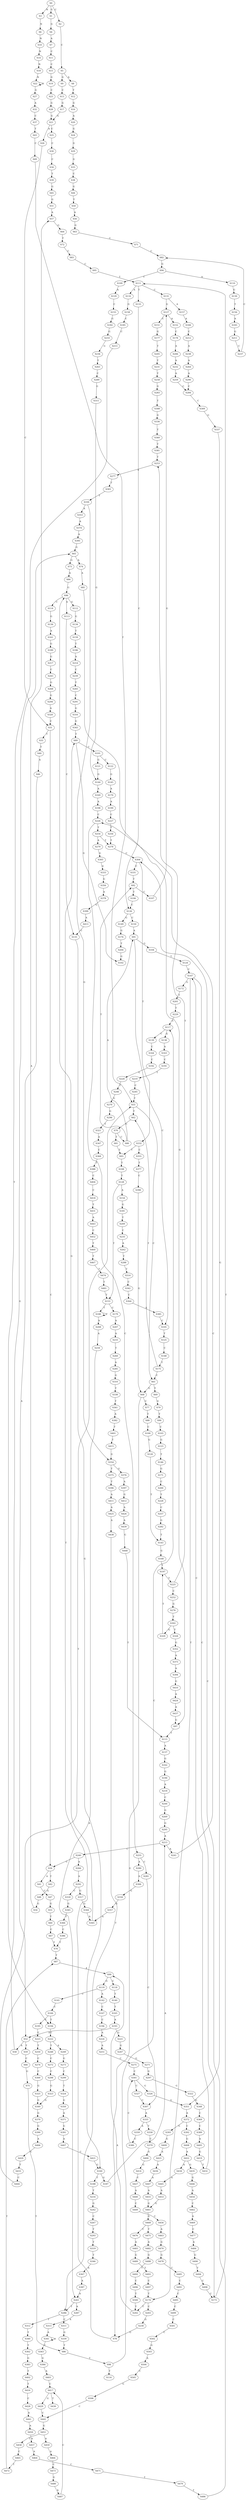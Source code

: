 strict digraph  {
	S0 -> S1 [ label = G ];
	S0 -> S2 [ label = C ];
	S0 -> S3 [ label = N ];
	S1 -> S4 [ label = G ];
	S2 -> S5 [ label = C ];
	S3 -> S6 [ label = N ];
	S4 -> S7 [ label = A ];
	S5 -> S8 [ label = A ];
	S5 -> S9 [ label = G ];
	S6 -> S10 [ label = N ];
	S7 -> S11 [ label = C ];
	S8 -> S12 [ label = T ];
	S9 -> S13 [ label = C ];
	S10 -> S14 [ label = N ];
	S11 -> S15 [ label = C ];
	S12 -> S16 [ label = G ];
	S13 -> S17 [ label = G ];
	S14 -> S18 [ label = N ];
	S15 -> S19 [ label = G ];
	S16 -> S20 [ label = A ];
	S17 -> S21 [ label = G ];
	S18 -> S22 [ label = N ];
	S19 -> S23 [ label = C ];
	S20 -> S24 [ label = G ];
	S21 -> S25 [ label = C ];
	S21 -> S26 [ label = A ];
	S22 -> S27 [ label = G ];
	S22 -> S22 [ label = N ];
	S23 -> S28 [ label = G ];
	S24 -> S29 [ label = G ];
	S25 -> S30 [ label = C ];
	S26 -> S31 [ label = C ];
	S27 -> S32 [ label = A ];
	S28 -> S21 [ label = G ];
	S29 -> S33 [ label = G ];
	S30 -> S34 [ label = C ];
	S31 -> S35 [ label = T ];
	S31 -> S36 [ label = C ];
	S32 -> S37 [ label = C ];
	S33 -> S38 [ label = C ];
	S34 -> S39 [ label = T ];
	S35 -> S40 [ label = T ];
	S36 -> S41 [ label = A ];
	S36 -> S42 [ label = T ];
	S37 -> S43 [ label = T ];
	S38 -> S44 [ label = G ];
	S39 -> S45 [ label = G ];
	S40 -> S46 [ label = A ];
	S41 -> S47 [ label = C ];
	S42 -> S48 [ label = G ];
	S43 -> S49 [ label = C ];
	S44 -> S50 [ label = T ];
	S45 -> S51 [ label = G ];
	S46 -> S52 [ label = A ];
	S47 -> S53 [ label = G ];
	S48 -> S54 [ label = G ];
	S49 -> S55 [ label = T ];
	S50 -> S56 [ label = A ];
	S51 -> S57 [ label = A ];
	S52 -> S58 [ label = A ];
	S52 -> S59 [ label = T ];
	S53 -> S60 [ label = T ];
	S54 -> S57 [ label = A ];
	S55 -> S61 [ label = C ];
	S55 -> S62 [ label = T ];
	S56 -> S63 [ label = G ];
	S57 -> S64 [ label = G ];
	S58 -> S65 [ label = G ];
	S59 -> S66 [ label = C ];
	S60 -> S67 [ label = C ];
	S61 -> S68 [ label = G ];
	S61 -> S69 [ label = T ];
	S62 -> S70 [ label = C ];
	S63 -> S71 [ label = C ];
	S64 -> S72 [ label = T ];
	S65 -> S73 [ label = G ];
	S65 -> S74 [ label = A ];
	S66 -> S75 [ label = G ];
	S67 -> S76 [ label = T ];
	S68 -> S77 [ label = C ];
	S68 -> S78 [ label = G ];
	S69 -> S79 [ label = G ];
	S70 -> S80 [ label = C ];
	S70 -> S81 [ label = T ];
	S71 -> S82 [ label = C ];
	S72 -> S83 [ label = C ];
	S73 -> S84 [ label = A ];
	S74 -> S85 [ label = A ];
	S75 -> S86 [ label = T ];
	S76 -> S87 [ label = T ];
	S77 -> S88 [ label = T ];
	S78 -> S89 [ label = T ];
	S79 -> S90 [ label = T ];
	S80 -> S91 [ label = A ];
	S80 -> S92 [ label = T ];
	S81 -> S93 [ label = T ];
	S82 -> S94 [ label = G ];
	S83 -> S95 [ label = C ];
	S84 -> S96 [ label = G ];
	S85 -> S97 [ label = G ];
	S86 -> S98 [ label = T ];
	S87 -> S99 [ label = A ];
	S88 -> S100 [ label = C ];
	S89 -> S101 [ label = C ];
	S89 -> S102 [ label = G ];
	S90 -> S103 [ label = C ];
	S91 -> S104 [ label = G ];
	S91 -> S105 [ label = C ];
	S92 -> S106 [ label = T ];
	S92 -> S107 [ label = C ];
	S93 -> S108 [ label = T ];
	S94 -> S109 [ label = C ];
	S94 -> S110 [ label = A ];
	S95 -> S111 [ label = T ];
	S96 -> S112 [ label = G ];
	S96 -> S113 [ label = A ];
	S96 -> S114 [ label = C ];
	S97 -> S115 [ label = T ];
	S98 -> S116 [ label = T ];
	S98 -> S117 [ label = C ];
	S99 -> S118 [ label = C ];
	S99 -> S119 [ label = G ];
	S100 -> S120 [ label = G ];
	S101 -> S121 [ label = G ];
	S101 -> S122 [ label = C ];
	S103 -> S123 [ label = G ];
	S104 -> S124 [ label = T ];
	S105 -> S125 [ label = T ];
	S106 -> S126 [ label = C ];
	S107 -> S127 [ label = G ];
	S108 -> S128 [ label = T ];
	S109 -> S129 [ label = A ];
	S110 -> S130 [ label = G ];
	S111 -> S131 [ label = C ];
	S111 -> S132 [ label = A ];
	S111 -> S133 [ label = T ];
	S112 -> S134 [ label = G ];
	S113 -> S135 [ label = C ];
	S114 -> S136 [ label = G ];
	S115 -> S137 [ label = A ];
	S117 -> S138 [ label = G ];
	S117 -> S139 [ label = C ];
	S118 -> S140 [ label = T ];
	S119 -> S141 [ label = C ];
	S119 -> S142 [ label = A ];
	S120 -> S143 [ label = T ];
	S121 -> S144 [ label = G ];
	S122 -> S145 [ label = G ];
	S123 -> S146 [ label = T ];
	S124 -> S147 [ label = C ];
	S125 -> S148 [ label = C ];
	S126 -> S149 [ label = G ];
	S126 -> S150 [ label = C ];
	S127 -> S151 [ label = C ];
	S127 -> S152 [ label = A ];
	S128 -> S153 [ label = T ];
	S128 -> S154 [ label = A ];
	S129 -> S155 [ label = C ];
	S130 -> S156 [ label = T ];
	S131 -> S157 [ label = A ];
	S131 -> S127 [ label = G ];
	S132 -> S158 [ label = G ];
	S133 -> S126 [ label = C ];
	S134 -> S159 [ label = T ];
	S135 -> S160 [ label = G ];
	S136 -> S161 [ label = A ];
	S137 -> S162 [ label = G ];
	S138 -> S163 [ label = A ];
	S139 -> S164 [ label = C ];
	S140 -> S165 [ label = T ];
	S141 -> S166 [ label = C ];
	S142 -> S167 [ label = C ];
	S143 -> S168 [ label = G ];
	S144 -> S169 [ label = A ];
	S145 -> S170 [ label = A ];
	S146 -> S171 [ label = G ];
	S147 -> S172 [ label = G ];
	S147 -> S173 [ label = C ];
	S147 -> S174 [ label = T ];
	S148 -> S175 [ label = T ];
	S149 -> S176 [ label = G ];
	S150 -> S91 [ label = A ];
	S151 -> S177 [ label = G ];
	S152 -> S178 [ label = C ];
	S153 -> S179 [ label = C ];
	S153 -> S180 [ label = T ];
	S154 -> S181 [ label = G ];
	S155 -> S182 [ label = G ];
	S156 -> S183 [ label = A ];
	S157 -> S184 [ label = A ];
	S158 -> S185 [ label = C ];
	S159 -> S186 [ label = T ];
	S160 -> S187 [ label = G ];
	S160 -> S188 [ label = T ];
	S161 -> S189 [ label = G ];
	S162 -> S190 [ label = G ];
	S163 -> S191 [ label = C ];
	S164 -> S192 [ label = C ];
	S165 -> S193 [ label = A ];
	S166 -> S194 [ label = T ];
	S166 -> S195 [ label = C ];
	S167 -> S196 [ label = C ];
	S168 -> S197 [ label = T ];
	S169 -> S198 [ label = A ];
	S170 -> S199 [ label = A ];
	S171 -> S200 [ label = C ];
	S172 -> S201 [ label = T ];
	S173 -> S111 [ label = T ];
	S174 -> S202 [ label = T ];
	S174 -> S203 [ label = C ];
	S175 -> S62 [ label = T ];
	S175 -> S61 [ label = C ];
	S176 -> S204 [ label = T ];
	S177 -> S205 [ label = T ];
	S178 -> S206 [ label = A ];
	S179 -> S207 [ label = A ];
	S180 -> S208 [ label = A ];
	S180 -> S180 [ label = T ];
	S181 -> S209 [ label = T ];
	S182 -> S210 [ label = G ];
	S183 -> S211 [ label = G ];
	S184 -> S212 [ label = C ];
	S185 -> S213 [ label = C ];
	S186 -> S214 [ label = A ];
	S187 -> S215 [ label = A ];
	S188 -> S216 [ label = T ];
	S189 -> S217 [ label = G ];
	S190 -> S218 [ label = A ];
	S191 -> S219 [ label = T ];
	S192 -> S220 [ label = G ];
	S193 -> S52 [ label = A ];
	S193 -> S221 [ label = G ];
	S194 -> S222 [ label = C ];
	S195 -> S223 [ label = C ];
	S196 -> S224 [ label = A ];
	S197 -> S225 [ label = T ];
	S198 -> S226 [ label = C ];
	S199 -> S227 [ label = C ];
	S200 -> S228 [ label = T ];
	S201 -> S229 [ label = T ];
	S202 -> S99 [ label = A ];
	S203 -> S230 [ label = G ];
	S204 -> S102 [ label = G ];
	S205 -> S231 [ label = T ];
	S206 -> S232 [ label = A ];
	S207 -> S233 [ label = A ];
	S208 -> S234 [ label = A ];
	S209 -> S235 [ label = C ];
	S210 -> S236 [ label = G ];
	S211 -> S237 [ label = C ];
	S212 -> S238 [ label = A ];
	S213 -> S194 [ label = T ];
	S214 -> S239 [ label = C ];
	S215 -> S240 [ label = C ];
	S215 -> S241 [ label = A ];
	S216 -> S242 [ label = G ];
	S217 -> S243 [ label = C ];
	S218 -> S244 [ label = C ];
	S219 -> S245 [ label = C ];
	S220 -> S246 [ label = T ];
	S221 -> S247 [ label = G ];
	S222 -> S248 [ label = T ];
	S222 -> S249 [ label = A ];
	S223 -> S250 [ label = T ];
	S224 -> S251 [ label = A ];
	S225 -> S252 [ label = C ];
	S225 -> S253 [ label = T ];
	S226 -> S254 [ label = T ];
	S226 -> S255 [ label = C ];
	S227 -> S256 [ label = T ];
	S228 -> S257 [ label = C ];
	S229 -> S117 [ label = C ];
	S230 -> S78 [ label = G ];
	S231 -> S258 [ label = T ];
	S232 -> S259 [ label = A ];
	S233 -> S260 [ label = T ];
	S234 -> S261 [ label = A ];
	S235 -> S262 [ label = A ];
	S236 -> S263 [ label = T ];
	S237 -> S82 [ label = C ];
	S238 -> S264 [ label = A ];
	S239 -> S265 [ label = T ];
	S240 -> S36 [ label = C ];
	S240 -> S266 [ label = A ];
	S241 -> S226 [ label = C ];
	S242 -> S267 [ label = C ];
	S243 -> S268 [ label = G ];
	S244 -> S269 [ label = G ];
	S245 -> S55 [ label = T ];
	S246 -> S270 [ label = G ];
	S247 -> S271 [ label = G ];
	S248 -> S272 [ label = C ];
	S249 -> S273 [ label = G ];
	S250 -> S274 [ label = C ];
	S251 -> S275 [ label = C ];
	S252 -> S276 [ label = G ];
	S253 -> S277 [ label = A ];
	S254 -> S278 [ label = T ];
	S254 -> S279 [ label = A ];
	S255 -> S280 [ label = A ];
	S255 -> S281 [ label = C ];
	S256 -> S278 [ label = T ];
	S257 -> S282 [ label = G ];
	S258 -> S283 [ label = G ];
	S259 -> S284 [ label = C ];
	S260 -> S285 [ label = A ];
	S261 -> S286 [ label = T ];
	S261 -> S287 [ label = A ];
	S262 -> S288 [ label = T ];
	S263 -> S289 [ label = C ];
	S264 -> S290 [ label = A ];
	S265 -> S291 [ label = C ];
	S266 -> S292 [ label = A ];
	S267 -> S293 [ label = T ];
	S268 -> S294 [ label = G ];
	S269 -> S295 [ label = G ];
	S270 -> S296 [ label = G ];
	S271 -> S297 [ label = G ];
	S272 -> S298 [ label = C ];
	S273 -> S299 [ label = C ];
	S274 -> S300 [ label = C ];
	S275 -> S301 [ label = C ];
	S276 -> S302 [ label = T ];
	S277 -> S303 [ label = T ];
	S278 -> S304 [ label = C ];
	S279 -> S305 [ label = G ];
	S280 -> S306 [ label = A ];
	S281 -> S307 [ label = C ];
	S282 -> S143 [ label = T ];
	S283 -> S308 [ label = T ];
	S284 -> S309 [ label = C ];
	S285 -> S310 [ label = G ];
	S286 -> S311 [ label = C ];
	S286 -> S312 [ label = T ];
	S287 -> S313 [ label = A ];
	S288 -> S314 [ label = T ];
	S289 -> S315 [ label = G ];
	S290 -> S284 [ label = C ];
	S291 -> S316 [ label = G ];
	S292 -> S317 [ label = G ];
	S292 -> S318 [ label = C ];
	S293 -> S319 [ label = T ];
	S294 -> S320 [ label = A ];
	S295 -> S215 [ label = A ];
	S296 -> S321 [ label = T ];
	S297 -> S322 [ label = G ];
	S298 -> S323 [ label = G ];
	S299 -> S324 [ label = T ];
	S300 -> S325 [ label = G ];
	S301 -> S326 [ label = G ];
	S301 -> S327 [ label = C ];
	S302 -> S328 [ label = T ];
	S302 -> S329 [ label = G ];
	S303 -> S330 [ label = T ];
	S304 -> S331 [ label = C ];
	S304 -> S332 [ label = T ];
	S305 -> S333 [ label = G ];
	S306 -> S334 [ label = G ];
	S307 -> S335 [ label = A ];
	S308 -> S336 [ label = G ];
	S309 -> S337 [ label = G ];
	S310 -> S338 [ label = T ];
	S311 -> S339 [ label = G ];
	S312 -> S340 [ label = T ];
	S313 -> S341 [ label = A ];
	S314 -> S342 [ label = C ];
	S315 -> S144 [ label = G ];
	S316 -> S343 [ label = G ];
	S317 -> S344 [ label = G ];
	S318 -> S345 [ label = G ];
	S319 -> S346 [ label = T ];
	S320 -> S31 [ label = C ];
	S321 -> S347 [ label = A ];
	S322 -> S348 [ label = G ];
	S323 -> S349 [ label = G ];
	S324 -> S350 [ label = G ];
	S325 -> S349 [ label = G ];
	S326 -> S351 [ label = G ];
	S327 -> S307 [ label = C ];
	S328 -> S352 [ label = G ];
	S329 -> S197 [ label = T ];
	S330 -> S353 [ label = A ];
	S330 -> S354 [ label = G ];
	S331 -> S92 [ label = T ];
	S332 -> S93 [ label = T ];
	S332 -> S355 [ label = C ];
	S333 -> S356 [ label = G ];
	S334 -> S357 [ label = G ];
	S335 -> S358 [ label = T ];
	S335 -> S359 [ label = A ];
	S336 -> S360 [ label = T ];
	S337 -> S351 [ label = G ];
	S338 -> S361 [ label = T ];
	S339 -> S86 [ label = T ];
	S340 -> S362 [ label = T ];
	S341 -> S363 [ label = C ];
	S341 -> S341 [ label = A ];
	S342 -> S364 [ label = C ];
	S343 -> S89 [ label = T ];
	S344 -> S365 [ label = A ];
	S345 -> S366 [ label = T ];
	S346 -> S367 [ label = A ];
	S347 -> S368 [ label = C ];
	S348 -> S369 [ label = C ];
	S349 -> S370 [ label = G ];
	S350 -> S371 [ label = A ];
	S351 -> S372 [ label = A ];
	S352 -> S373 [ label = A ];
	S353 -> S374 [ label = A ];
	S354 -> S375 [ label = T ];
	S354 -> S376 [ label = G ];
	S355 -> S377 [ label = T ];
	S356 -> S378 [ label = A ];
	S357 -> S365 [ label = A ];
	S358 -> S379 [ label = C ];
	S359 -> S380 [ label = C ];
	S360 -> S381 [ label = T ];
	S361 -> S382 [ label = A ];
	S362 -> S383 [ label = G ];
	S363 -> S384 [ label = G ];
	S364 -> S385 [ label = A ];
	S365 -> S96 [ label = G ];
	S366 -> S386 [ label = C ];
	S367 -> S387 [ label = A ];
	S368 -> S388 [ label = T ];
	S369 -> S389 [ label = C ];
	S370 -> S390 [ label = G ];
	S371 -> S391 [ label = G ];
	S372 -> S392 [ label = C ];
	S372 -> S393 [ label = G ];
	S373 -> S394 [ label = A ];
	S374 -> S395 [ label = A ];
	S375 -> S396 [ label = T ];
	S376 -> S397 [ label = A ];
	S377 -> S398 [ label = C ];
	S378 -> S399 [ label = G ];
	S379 -> S400 [ label = G ];
	S380 -> S301 [ label = C ];
	S381 -> S253 [ label = T ];
	S382 -> S401 [ label = T ];
	S383 -> S402 [ label = T ];
	S384 -> S403 [ label = A ];
	S385 -> S105 [ label = C ];
	S386 -> S76 [ label = T ];
	S387 -> S261 [ label = A ];
	S388 -> S404 [ label = C ];
	S389 -> S405 [ label = A ];
	S390 -> S406 [ label = A ];
	S391 -> S407 [ label = A ];
	S392 -> S408 [ label = G ];
	S393 -> S409 [ label = G ];
	S394 -> S410 [ label = G ];
	S395 -> S65 [ label = G ];
	S396 -> S411 [ label = A ];
	S397 -> S412 [ label = G ];
	S398 -> S68 [ label = G ];
	S399 -> S413 [ label = A ];
	S400 -> S414 [ label = G ];
	S401 -> S415 [ label = T ];
	S402 -> S416 [ label = T ];
	S403 -> S417 [ label = C ];
	S404 -> S418 [ label = C ];
	S405 -> S419 [ label = G ];
	S406 -> S420 [ label = C ];
	S407 -> S421 [ label = C ];
	S408 -> S422 [ label = A ];
	S409 -> S423 [ label = A ];
	S410 -> S424 [ label = A ];
	S411 -> S425 [ label = A ];
	S412 -> S426 [ label = A ];
	S413 -> S135 [ label = C ];
	S414 -> S427 [ label = C ];
	S415 -> S354 [ label = G ];
	S416 -> S428 [ label = C ];
	S417 -> S429 [ label = G ];
	S417 -> S430 [ label = T ];
	S418 -> S431 [ label = T ];
	S419 -> S432 [ label = T ];
	S420 -> S433 [ label = T ];
	S421 -> S160 [ label = G ];
	S422 -> S434 [ label = A ];
	S422 -> S435 [ label = G ];
	S423 -> S436 [ label = A ];
	S424 -> S437 [ label = A ];
	S425 -> S438 [ label = A ];
	S426 -> S439 [ label = A ];
	S427 -> S440 [ label = A ];
	S428 -> S441 [ label = A ];
	S429 -> S442 [ label = C ];
	S431 -> S443 [ label = A ];
	S432 -> S147 [ label = C ];
	S433 -> S444 [ label = C ];
	S434 -> S445 [ label = A ];
	S435 -> S446 [ label = G ];
	S436 -> S447 [ label = A ];
	S437 -> S97 [ label = G ];
	S438 -> S286 [ label = T ];
	S439 -> S448 [ label = G ];
	S440 -> S449 [ label = C ];
	S441 -> S450 [ label = A ];
	S442 -> S451 [ label = G ];
	S443 -> S452 [ label = C ];
	S444 -> S55 [ label = T ];
	S445 -> S453 [ label = A ];
	S446 -> S454 [ label = A ];
	S447 -> S455 [ label = A ];
	S448 -> S115 [ label = T ];
	S449 -> S456 [ label = C ];
	S450 -> S457 [ label = A ];
	S451 -> S458 [ label = T ];
	S451 -> S459 [ label = A ];
	S452 -> S460 [ label = T ];
	S453 -> S461 [ label = G ];
	S454 -> S462 [ label = C ];
	S455 -> S461 [ label = G ];
	S456 -> S463 [ label = A ];
	S457 -> S464 [ label = A ];
	S458 -> S465 [ label = C ];
	S459 -> S466 [ label = A ];
	S460 -> S467 [ label = T ];
	S461 -> S468 [ label = G ];
	S462 -> S469 [ label = A ];
	S463 -> S470 [ label = G ];
	S464 -> S471 [ label = C ];
	S465 -> S472 [ label = T ];
	S466 -> S473 [ label = C ];
	S467 -> S474 [ label = T ];
	S468 -> S475 [ label = T ];
	S468 -> S476 [ label = C ];
	S469 -> S477 [ label = C ];
	S470 -> S478 [ label = G ];
	S471 -> S479 [ label = T ];
	S472 -> S87 [ label = T ];
	S473 -> S480 [ label = G ];
	S474 -> S481 [ label = T ];
	S475 -> S482 [ label = A ];
	S476 -> S483 [ label = A ];
	S477 -> S484 [ label = A ];
	S478 -> S485 [ label = C ];
	S479 -> S486 [ label = T ];
	S480 -> S487 [ label = A ];
	S481 -> S153 [ label = T ];
	S482 -> S488 [ label = G ];
	S483 -> S489 [ label = G ];
	S484 -> S490 [ label = G ];
	S485 -> S491 [ label = C ];
	S486 -> S304 [ label = C ];
	S487 -> S417 [ label = C ];
	S488 -> S492 [ label = T ];
	S489 -> S493 [ label = T ];
	S490 -> S494 [ label = T ];
	S491 -> S495 [ label = C ];
	S492 -> S496 [ label = C ];
	S493 -> S497 [ label = C ];
	S494 -> S498 [ label = C ];
	S495 -> S499 [ label = C ];
	S496 -> S500 [ label = T ];
	S497 -> S174 [ label = T ];
	S498 -> S173 [ label = C ];
	S499 -> S501 [ label = C ];
	S500 -> S202 [ label = T ];
	S501 -> S502 [ label = C ];
	S502 -> S503 [ label = G ];
	S503 -> S504 [ label = A ];
	S504 -> S505 [ label = C ];
	S505 -> S506 [ label = G ];
	S506 -> S442 [ label = C ];
}
